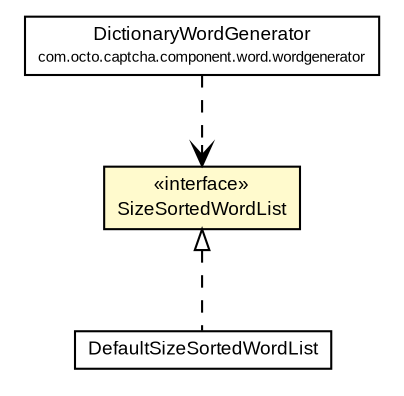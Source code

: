 #!/usr/local/bin/dot
#
# Class diagram 
# Generated by UmlGraph version 4.6 (http://www.spinellis.gr/sw/umlgraph)
#

digraph G {
	edge [fontname="arial",fontsize=10,labelfontname="arial",labelfontsize=10];
	node [fontname="arial",fontsize=10,shape=plaintext];
	// com.octo.captcha.component.word.SizeSortedWordList
	c11527 [label=<<table border="0" cellborder="1" cellspacing="0" cellpadding="2" port="p" bgcolor="lemonChiffon" href="./SizeSortedWordList.html">
		<tr><td><table border="0" cellspacing="0" cellpadding="1">
			<tr><td> &laquo;interface&raquo; </td></tr>
			<tr><td> SizeSortedWordList </td></tr>
		</table></td></tr>
		</table>>, fontname="arial", fontcolor="black", fontsize=9.0];
	// com.octo.captcha.component.word.DefaultSizeSortedWordList
	c11530 [label=<<table border="0" cellborder="1" cellspacing="0" cellpadding="2" port="p" href="./DefaultSizeSortedWordList.html">
		<tr><td><table border="0" cellspacing="0" cellpadding="1">
			<tr><td> DefaultSizeSortedWordList </td></tr>
		</table></td></tr>
		</table>>, fontname="arial", fontcolor="black", fontsize=9.0];
	// com.octo.captcha.component.word.wordgenerator.DictionaryWordGenerator
	c11536 [label=<<table border="0" cellborder="1" cellspacing="0" cellpadding="2" port="p" href="./wordgenerator/DictionaryWordGenerator.html">
		<tr><td><table border="0" cellspacing="0" cellpadding="1">
			<tr><td> DictionaryWordGenerator </td></tr>
			<tr><td><font point-size="7.0"> com.octo.captcha.component.word.wordgenerator </font></td></tr>
		</table></td></tr>
		</table>>, fontname="arial", fontcolor="black", fontsize=9.0];
	//com.octo.captcha.component.word.DefaultSizeSortedWordList implements com.octo.captcha.component.word.SizeSortedWordList
	c11527:p -> c11530:p [dir=back,arrowtail=empty,style=dashed];
	// com.octo.captcha.component.word.wordgenerator.DictionaryWordGenerator DEPEND com.octo.captcha.component.word.SizeSortedWordList
	c11536:p -> c11527:p [taillabel="", label="", headlabel="", fontname="arial", fontcolor="black", fontsize=10.0, color="black", arrowhead=open, style=dashed];
}

